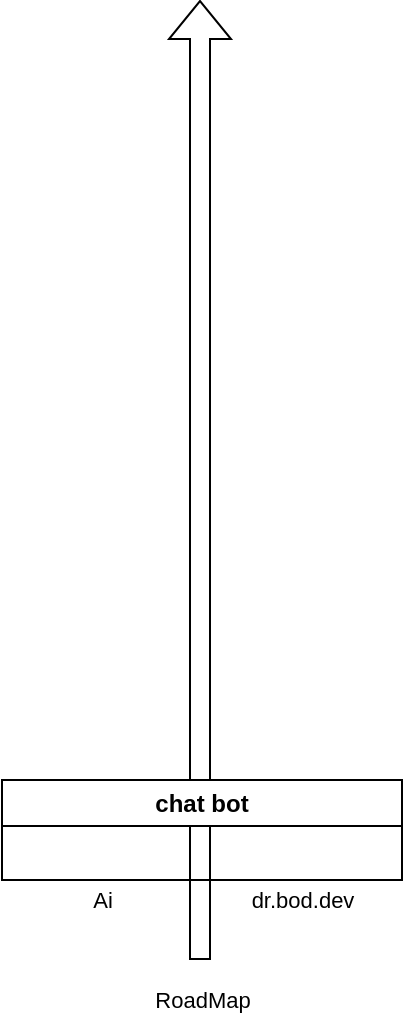 <mxfile version="26.2.14">
  <diagram name="Page-1" id="EtJa6OUHr0EgolA6sTjD">
    <mxGraphModel dx="1020" dy="577" grid="1" gridSize="10" guides="1" tooltips="1" connect="1" arrows="1" fold="1" page="1" pageScale="1" pageWidth="850" pageHeight="1100" math="0" shadow="0">
      <root>
        <mxCell id="0" />
        <mxCell id="1" parent="0" />
        <mxCell id="ZX3fXn7huEDv7nmeIkgq-1" value="" style="shape=flexArrow;endArrow=classic;html=1;rounded=0;" edge="1" parent="1">
          <mxGeometry width="50" height="50" relative="1" as="geometry">
            <mxPoint x="439" y="640" as="sourcePoint" />
            <mxPoint x="439" y="160" as="targetPoint" />
          </mxGeometry>
        </mxCell>
        <mxCell id="ZX3fXn7huEDv7nmeIkgq-2" value="Ai" style="edgeLabel;html=1;align=center;verticalAlign=middle;resizable=0;points=[];" vertex="1" connectable="0" parent="ZX3fXn7huEDv7nmeIkgq-1">
          <mxGeometry x="0.805" relative="1" as="geometry">
            <mxPoint x="-49" y="403" as="offset" />
          </mxGeometry>
        </mxCell>
        <mxCell id="ZX3fXn7huEDv7nmeIkgq-3" value="dr.bod.dev" style="edgeLabel;html=1;align=center;verticalAlign=middle;resizable=0;points=[];" vertex="1" connectable="0" parent="ZX3fXn7huEDv7nmeIkgq-1">
          <mxGeometry x="1" y="-2" relative="1" as="geometry">
            <mxPoint x="49" y="450" as="offset" />
          </mxGeometry>
        </mxCell>
        <mxCell id="ZX3fXn7huEDv7nmeIkgq-4" value="RoadMap" style="edgeLabel;html=1;align=center;verticalAlign=middle;resizable=0;points=[];" vertex="1" connectable="0" parent="ZX3fXn7huEDv7nmeIkgq-1">
          <mxGeometry x="0.931" y="17" relative="1" as="geometry">
            <mxPoint x="18" y="483" as="offset" />
          </mxGeometry>
        </mxCell>
        <mxCell id="ZX3fXn7huEDv7nmeIkgq-5" value="chat bot" style="swimlane;whiteSpace=wrap;html=1;" vertex="1" parent="1">
          <mxGeometry x="340" y="550" width="200" height="50" as="geometry" />
        </mxCell>
      </root>
    </mxGraphModel>
  </diagram>
</mxfile>
